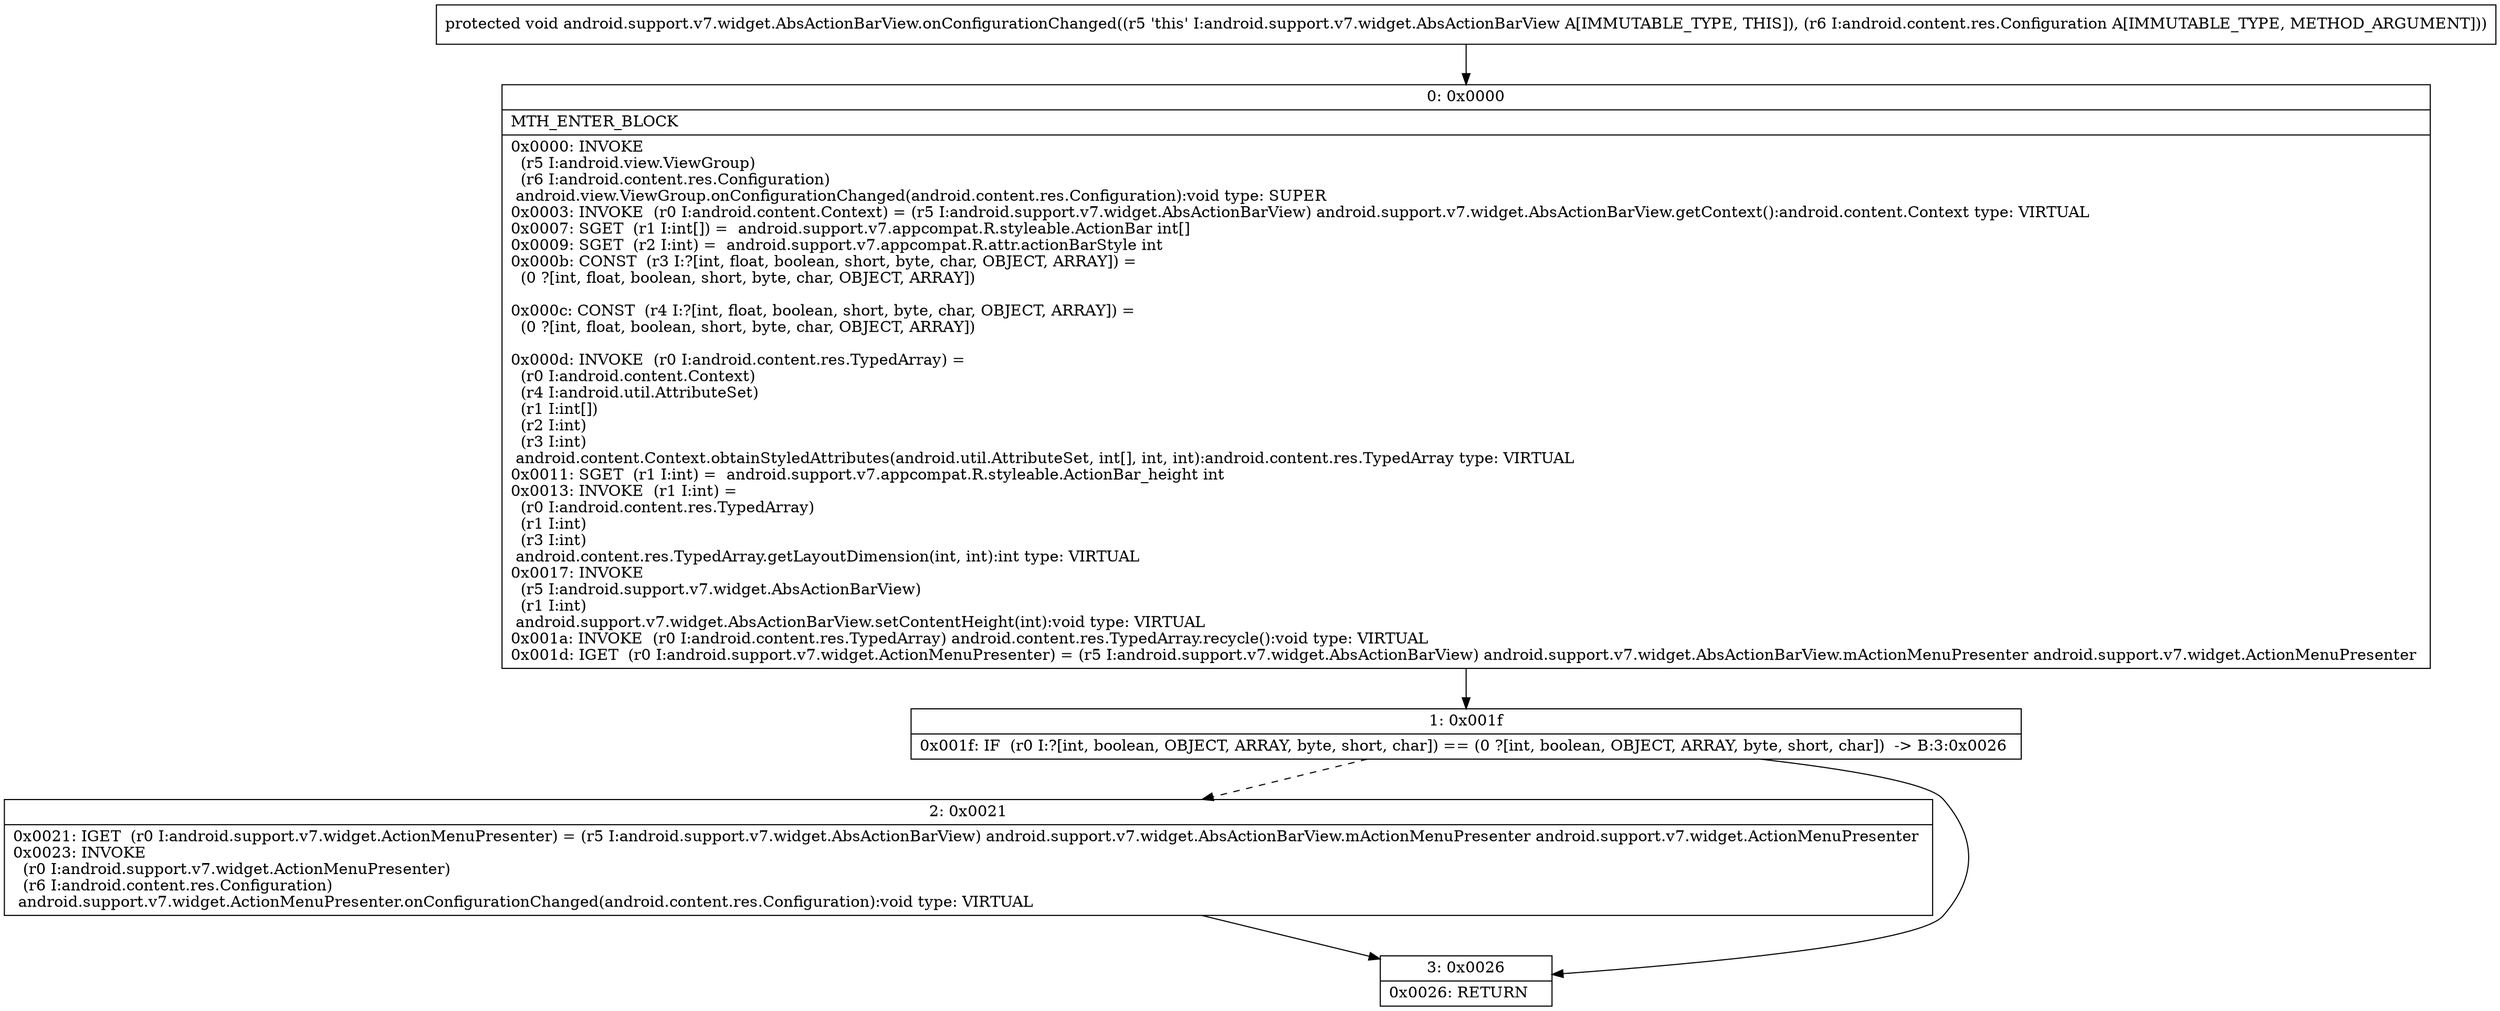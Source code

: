 digraph "CFG forandroid.support.v7.widget.AbsActionBarView.onConfigurationChanged(Landroid\/content\/res\/Configuration;)V" {
Node_0 [shape=record,label="{0\:\ 0x0000|MTH_ENTER_BLOCK\l|0x0000: INVOKE  \l  (r5 I:android.view.ViewGroup)\l  (r6 I:android.content.res.Configuration)\l android.view.ViewGroup.onConfigurationChanged(android.content.res.Configuration):void type: SUPER \l0x0003: INVOKE  (r0 I:android.content.Context) = (r5 I:android.support.v7.widget.AbsActionBarView) android.support.v7.widget.AbsActionBarView.getContext():android.content.Context type: VIRTUAL \l0x0007: SGET  (r1 I:int[]) =  android.support.v7.appcompat.R.styleable.ActionBar int[] \l0x0009: SGET  (r2 I:int) =  android.support.v7.appcompat.R.attr.actionBarStyle int \l0x000b: CONST  (r3 I:?[int, float, boolean, short, byte, char, OBJECT, ARRAY]) = \l  (0 ?[int, float, boolean, short, byte, char, OBJECT, ARRAY])\l \l0x000c: CONST  (r4 I:?[int, float, boolean, short, byte, char, OBJECT, ARRAY]) = \l  (0 ?[int, float, boolean, short, byte, char, OBJECT, ARRAY])\l \l0x000d: INVOKE  (r0 I:android.content.res.TypedArray) = \l  (r0 I:android.content.Context)\l  (r4 I:android.util.AttributeSet)\l  (r1 I:int[])\l  (r2 I:int)\l  (r3 I:int)\l android.content.Context.obtainStyledAttributes(android.util.AttributeSet, int[], int, int):android.content.res.TypedArray type: VIRTUAL \l0x0011: SGET  (r1 I:int) =  android.support.v7.appcompat.R.styleable.ActionBar_height int \l0x0013: INVOKE  (r1 I:int) = \l  (r0 I:android.content.res.TypedArray)\l  (r1 I:int)\l  (r3 I:int)\l android.content.res.TypedArray.getLayoutDimension(int, int):int type: VIRTUAL \l0x0017: INVOKE  \l  (r5 I:android.support.v7.widget.AbsActionBarView)\l  (r1 I:int)\l android.support.v7.widget.AbsActionBarView.setContentHeight(int):void type: VIRTUAL \l0x001a: INVOKE  (r0 I:android.content.res.TypedArray) android.content.res.TypedArray.recycle():void type: VIRTUAL \l0x001d: IGET  (r0 I:android.support.v7.widget.ActionMenuPresenter) = (r5 I:android.support.v7.widget.AbsActionBarView) android.support.v7.widget.AbsActionBarView.mActionMenuPresenter android.support.v7.widget.ActionMenuPresenter \l}"];
Node_1 [shape=record,label="{1\:\ 0x001f|0x001f: IF  (r0 I:?[int, boolean, OBJECT, ARRAY, byte, short, char]) == (0 ?[int, boolean, OBJECT, ARRAY, byte, short, char])  \-\> B:3:0x0026 \l}"];
Node_2 [shape=record,label="{2\:\ 0x0021|0x0021: IGET  (r0 I:android.support.v7.widget.ActionMenuPresenter) = (r5 I:android.support.v7.widget.AbsActionBarView) android.support.v7.widget.AbsActionBarView.mActionMenuPresenter android.support.v7.widget.ActionMenuPresenter \l0x0023: INVOKE  \l  (r0 I:android.support.v7.widget.ActionMenuPresenter)\l  (r6 I:android.content.res.Configuration)\l android.support.v7.widget.ActionMenuPresenter.onConfigurationChanged(android.content.res.Configuration):void type: VIRTUAL \l}"];
Node_3 [shape=record,label="{3\:\ 0x0026|0x0026: RETURN   \l}"];
MethodNode[shape=record,label="{protected void android.support.v7.widget.AbsActionBarView.onConfigurationChanged((r5 'this' I:android.support.v7.widget.AbsActionBarView A[IMMUTABLE_TYPE, THIS]), (r6 I:android.content.res.Configuration A[IMMUTABLE_TYPE, METHOD_ARGUMENT])) }"];
MethodNode -> Node_0;
Node_0 -> Node_1;
Node_1 -> Node_2[style=dashed];
Node_1 -> Node_3;
Node_2 -> Node_3;
}

